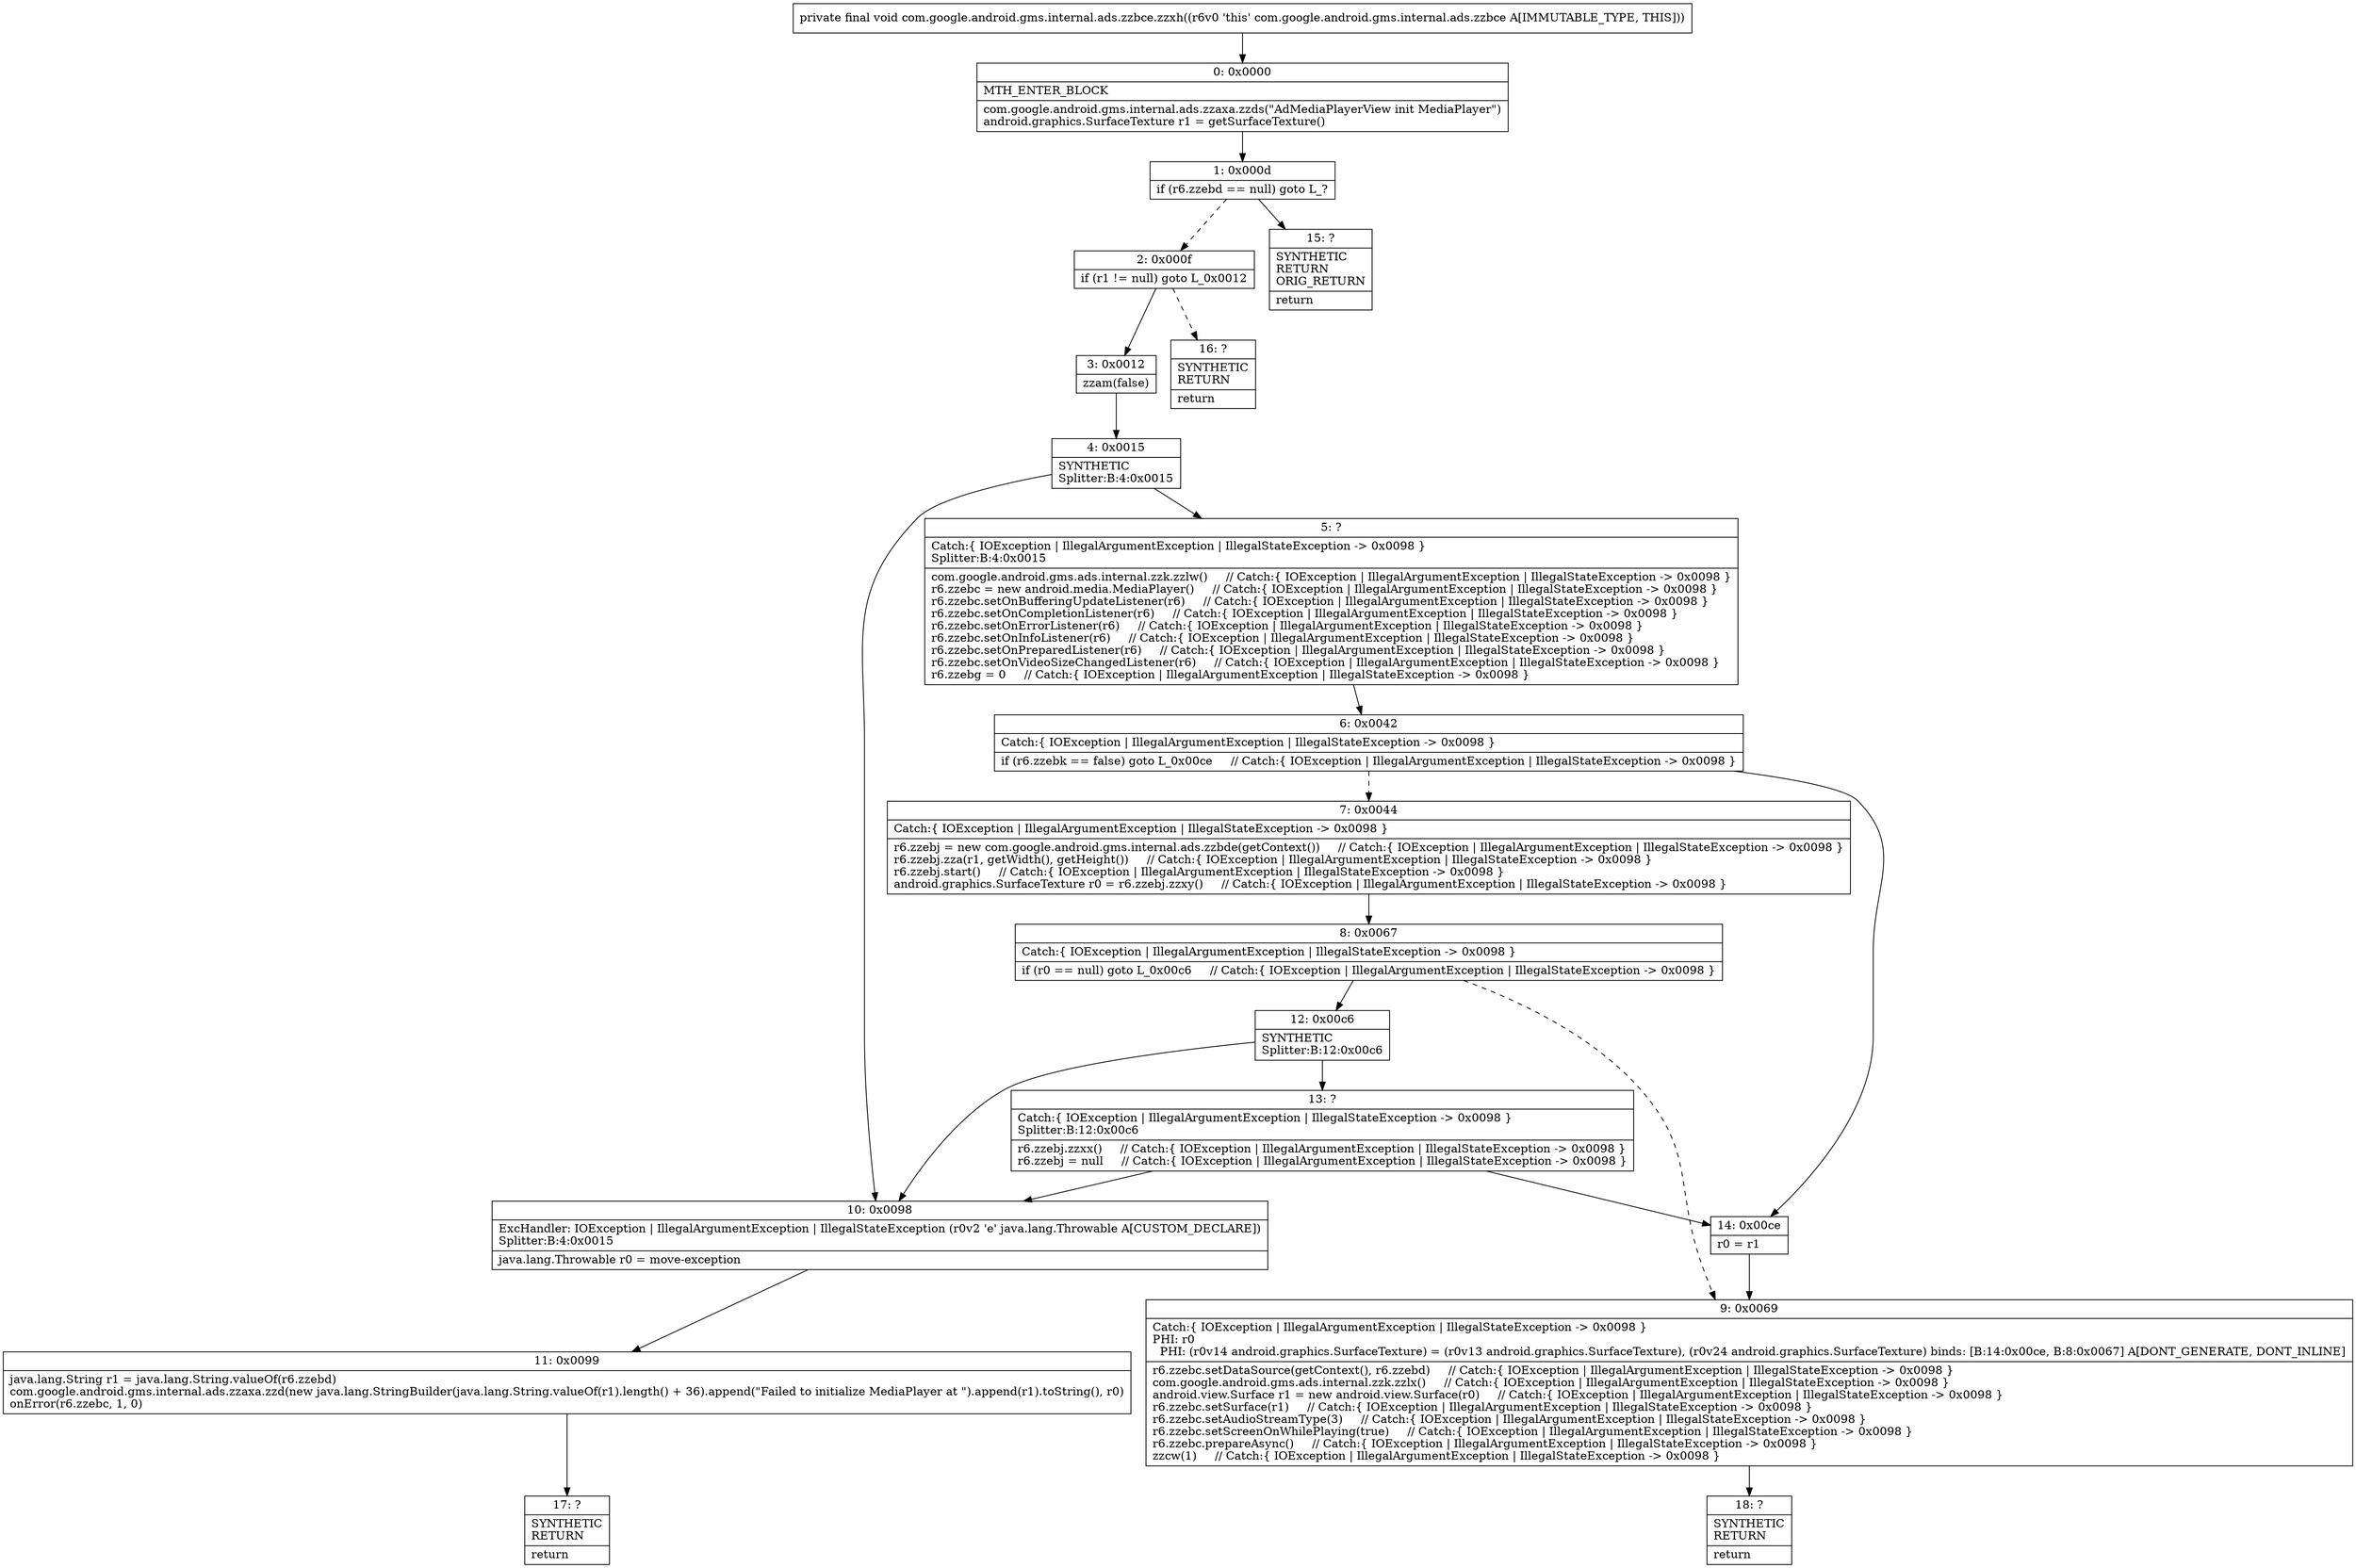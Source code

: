 digraph "CFG forcom.google.android.gms.internal.ads.zzbce.zzxh()V" {
Node_0 [shape=record,label="{0\:\ 0x0000|MTH_ENTER_BLOCK\l|com.google.android.gms.internal.ads.zzaxa.zzds(\"AdMediaPlayerView init MediaPlayer\")\landroid.graphics.SurfaceTexture r1 = getSurfaceTexture()\l}"];
Node_1 [shape=record,label="{1\:\ 0x000d|if (r6.zzebd == null) goto L_?\l}"];
Node_2 [shape=record,label="{2\:\ 0x000f|if (r1 != null) goto L_0x0012\l}"];
Node_3 [shape=record,label="{3\:\ 0x0012|zzam(false)\l}"];
Node_4 [shape=record,label="{4\:\ 0x0015|SYNTHETIC\lSplitter:B:4:0x0015\l}"];
Node_5 [shape=record,label="{5\:\ ?|Catch:\{ IOException \| IllegalArgumentException \| IllegalStateException \-\> 0x0098 \}\lSplitter:B:4:0x0015\l|com.google.android.gms.ads.internal.zzk.zzlw()     \/\/ Catch:\{ IOException \| IllegalArgumentException \| IllegalStateException \-\> 0x0098 \}\lr6.zzebc = new android.media.MediaPlayer()     \/\/ Catch:\{ IOException \| IllegalArgumentException \| IllegalStateException \-\> 0x0098 \}\lr6.zzebc.setOnBufferingUpdateListener(r6)     \/\/ Catch:\{ IOException \| IllegalArgumentException \| IllegalStateException \-\> 0x0098 \}\lr6.zzebc.setOnCompletionListener(r6)     \/\/ Catch:\{ IOException \| IllegalArgumentException \| IllegalStateException \-\> 0x0098 \}\lr6.zzebc.setOnErrorListener(r6)     \/\/ Catch:\{ IOException \| IllegalArgumentException \| IllegalStateException \-\> 0x0098 \}\lr6.zzebc.setOnInfoListener(r6)     \/\/ Catch:\{ IOException \| IllegalArgumentException \| IllegalStateException \-\> 0x0098 \}\lr6.zzebc.setOnPreparedListener(r6)     \/\/ Catch:\{ IOException \| IllegalArgumentException \| IllegalStateException \-\> 0x0098 \}\lr6.zzebc.setOnVideoSizeChangedListener(r6)     \/\/ Catch:\{ IOException \| IllegalArgumentException \| IllegalStateException \-\> 0x0098 \}\lr6.zzebg = 0     \/\/ Catch:\{ IOException \| IllegalArgumentException \| IllegalStateException \-\> 0x0098 \}\l}"];
Node_6 [shape=record,label="{6\:\ 0x0042|Catch:\{ IOException \| IllegalArgumentException \| IllegalStateException \-\> 0x0098 \}\l|if (r6.zzebk == false) goto L_0x00ce     \/\/ Catch:\{ IOException \| IllegalArgumentException \| IllegalStateException \-\> 0x0098 \}\l}"];
Node_7 [shape=record,label="{7\:\ 0x0044|Catch:\{ IOException \| IllegalArgumentException \| IllegalStateException \-\> 0x0098 \}\l|r6.zzebj = new com.google.android.gms.internal.ads.zzbde(getContext())     \/\/ Catch:\{ IOException \| IllegalArgumentException \| IllegalStateException \-\> 0x0098 \}\lr6.zzebj.zza(r1, getWidth(), getHeight())     \/\/ Catch:\{ IOException \| IllegalArgumentException \| IllegalStateException \-\> 0x0098 \}\lr6.zzebj.start()     \/\/ Catch:\{ IOException \| IllegalArgumentException \| IllegalStateException \-\> 0x0098 \}\landroid.graphics.SurfaceTexture r0 = r6.zzebj.zzxy()     \/\/ Catch:\{ IOException \| IllegalArgumentException \| IllegalStateException \-\> 0x0098 \}\l}"];
Node_8 [shape=record,label="{8\:\ 0x0067|Catch:\{ IOException \| IllegalArgumentException \| IllegalStateException \-\> 0x0098 \}\l|if (r0 == null) goto L_0x00c6     \/\/ Catch:\{ IOException \| IllegalArgumentException \| IllegalStateException \-\> 0x0098 \}\l}"];
Node_9 [shape=record,label="{9\:\ 0x0069|Catch:\{ IOException \| IllegalArgumentException \| IllegalStateException \-\> 0x0098 \}\lPHI: r0 \l  PHI: (r0v14 android.graphics.SurfaceTexture) = (r0v13 android.graphics.SurfaceTexture), (r0v24 android.graphics.SurfaceTexture) binds: [B:14:0x00ce, B:8:0x0067] A[DONT_GENERATE, DONT_INLINE]\l|r6.zzebc.setDataSource(getContext(), r6.zzebd)     \/\/ Catch:\{ IOException \| IllegalArgumentException \| IllegalStateException \-\> 0x0098 \}\lcom.google.android.gms.ads.internal.zzk.zzlx()     \/\/ Catch:\{ IOException \| IllegalArgumentException \| IllegalStateException \-\> 0x0098 \}\landroid.view.Surface r1 = new android.view.Surface(r0)     \/\/ Catch:\{ IOException \| IllegalArgumentException \| IllegalStateException \-\> 0x0098 \}\lr6.zzebc.setSurface(r1)     \/\/ Catch:\{ IOException \| IllegalArgumentException \| IllegalStateException \-\> 0x0098 \}\lr6.zzebc.setAudioStreamType(3)     \/\/ Catch:\{ IOException \| IllegalArgumentException \| IllegalStateException \-\> 0x0098 \}\lr6.zzebc.setScreenOnWhilePlaying(true)     \/\/ Catch:\{ IOException \| IllegalArgumentException \| IllegalStateException \-\> 0x0098 \}\lr6.zzebc.prepareAsync()     \/\/ Catch:\{ IOException \| IllegalArgumentException \| IllegalStateException \-\> 0x0098 \}\lzzcw(1)     \/\/ Catch:\{ IOException \| IllegalArgumentException \| IllegalStateException \-\> 0x0098 \}\l}"];
Node_10 [shape=record,label="{10\:\ 0x0098|ExcHandler: IOException \| IllegalArgumentException \| IllegalStateException (r0v2 'e' java.lang.Throwable A[CUSTOM_DECLARE])\lSplitter:B:4:0x0015\l|java.lang.Throwable r0 = move\-exception\l}"];
Node_11 [shape=record,label="{11\:\ 0x0099|java.lang.String r1 = java.lang.String.valueOf(r6.zzebd)\lcom.google.android.gms.internal.ads.zzaxa.zzd(new java.lang.StringBuilder(java.lang.String.valueOf(r1).length() + 36).append(\"Failed to initialize MediaPlayer at \").append(r1).toString(), r0)\lonError(r6.zzebc, 1, 0)\l}"];
Node_12 [shape=record,label="{12\:\ 0x00c6|SYNTHETIC\lSplitter:B:12:0x00c6\l}"];
Node_13 [shape=record,label="{13\:\ ?|Catch:\{ IOException \| IllegalArgumentException \| IllegalStateException \-\> 0x0098 \}\lSplitter:B:12:0x00c6\l|r6.zzebj.zzxx()     \/\/ Catch:\{ IOException \| IllegalArgumentException \| IllegalStateException \-\> 0x0098 \}\lr6.zzebj = null     \/\/ Catch:\{ IOException \| IllegalArgumentException \| IllegalStateException \-\> 0x0098 \}\l}"];
Node_14 [shape=record,label="{14\:\ 0x00ce|r0 = r1\l}"];
Node_15 [shape=record,label="{15\:\ ?|SYNTHETIC\lRETURN\lORIG_RETURN\l|return\l}"];
Node_16 [shape=record,label="{16\:\ ?|SYNTHETIC\lRETURN\l|return\l}"];
Node_17 [shape=record,label="{17\:\ ?|SYNTHETIC\lRETURN\l|return\l}"];
Node_18 [shape=record,label="{18\:\ ?|SYNTHETIC\lRETURN\l|return\l}"];
MethodNode[shape=record,label="{private final void com.google.android.gms.internal.ads.zzbce.zzxh((r6v0 'this' com.google.android.gms.internal.ads.zzbce A[IMMUTABLE_TYPE, THIS])) }"];
MethodNode -> Node_0;
Node_0 -> Node_1;
Node_1 -> Node_2[style=dashed];
Node_1 -> Node_15;
Node_2 -> Node_3;
Node_2 -> Node_16[style=dashed];
Node_3 -> Node_4;
Node_4 -> Node_5;
Node_4 -> Node_10;
Node_5 -> Node_6;
Node_6 -> Node_7[style=dashed];
Node_6 -> Node_14;
Node_7 -> Node_8;
Node_8 -> Node_9[style=dashed];
Node_8 -> Node_12;
Node_9 -> Node_18;
Node_10 -> Node_11;
Node_11 -> Node_17;
Node_12 -> Node_13;
Node_12 -> Node_10;
Node_13 -> Node_14;
Node_13 -> Node_10;
Node_14 -> Node_9;
}

